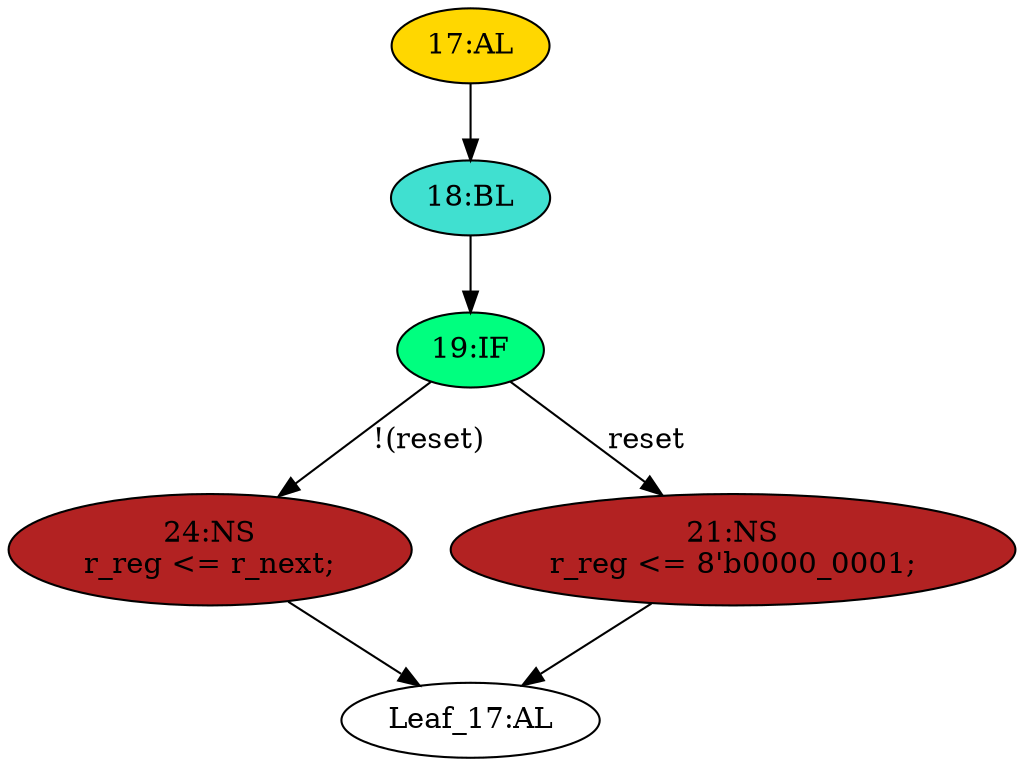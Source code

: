 strict digraph "" {
	node [label="\N"];
	"17:AL"	[ast="<pyverilog.vparser.ast.Always object at 0x7f4d98361ed0>",
		clk_sens=True,
		fillcolor=gold,
		label="17:AL",
		sens="['clk', 'reset']",
		statements="[]",
		style=filled,
		typ=Always,
		use_var="['reset', 'r_next']"];
	"18:BL"	[ast="<pyverilog.vparser.ast.Block object at 0x7f4d9836e090>",
		fillcolor=turquoise,
		label="18:BL",
		statements="[]",
		style=filled,
		typ=Block];
	"17:AL" -> "18:BL"	[cond="[]",
		lineno=None];
	"19:IF"	[ast="<pyverilog.vparser.ast.IfStatement object at 0x7f4d9836e0d0>",
		fillcolor=springgreen,
		label="19:IF",
		statements="[]",
		style=filled,
		typ=IfStatement];
	"24:NS"	[ast="<pyverilog.vparser.ast.NonblockingSubstitution object at 0x7f4d9836e150>",
		fillcolor=firebrick,
		label="24:NS
r_reg <= r_next;",
		statements="[<pyverilog.vparser.ast.NonblockingSubstitution object at 0x7f4d9836e150>]",
		style=filled,
		typ=NonblockingSubstitution];
	"19:IF" -> "24:NS"	[cond="['reset']",
		label="!(reset)",
		lineno=19];
	"21:NS"	[ast="<pyverilog.vparser.ast.NonblockingSubstitution object at 0x7f4d9836e310>",
		fillcolor=firebrick,
		label="21:NS
r_reg <= 8'b0000_0001;",
		statements="[<pyverilog.vparser.ast.NonblockingSubstitution object at 0x7f4d9836e310>]",
		style=filled,
		typ=NonblockingSubstitution];
	"19:IF" -> "21:NS"	[cond="['reset']",
		label=reset,
		lineno=19];
	"18:BL" -> "19:IF"	[cond="[]",
		lineno=None];
	"Leaf_17:AL"	[def_var="['r_reg']",
		label="Leaf_17:AL"];
	"24:NS" -> "Leaf_17:AL"	[cond="[]",
		lineno=None];
	"21:NS" -> "Leaf_17:AL"	[cond="[]",
		lineno=None];
}
